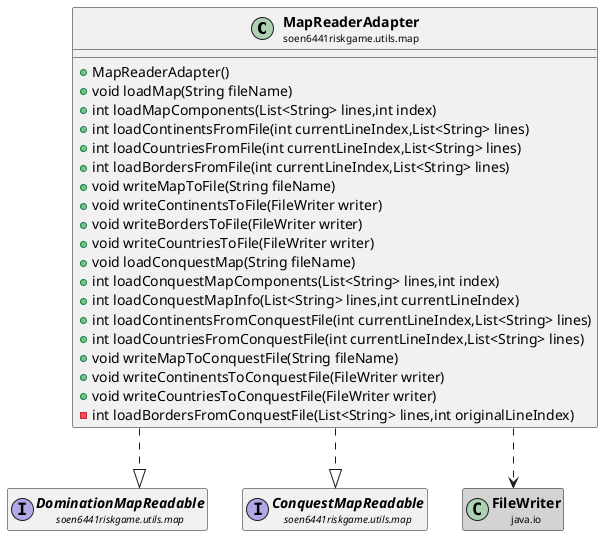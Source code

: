 @startuml

skinparam svgLinkTarget _parent
skinparam linetype ortho
set namespaceSeparator none
class "<b><size:14>MapReaderAdapter</b>\n<size:10>soen6441riskgame.utils.map" as soen6441riskgame.utils.map.MapReaderAdapter  [[../../../soen6441riskgame/utils/map/MapReaderAdapter.html{soen6441riskgame.utils.map.MapReaderAdapter}]] {
+MapReaderAdapter()
+void loadMap(String fileName)
+int loadMapComponents(List<String> lines,int index)
+int loadContinentsFromFile(int currentLineIndex,List<String> lines)
+int loadCountriesFromFile(int currentLineIndex,List<String> lines)
+int loadBordersFromFile(int currentLineIndex,List<String> lines)
+void writeMapToFile(String fileName)
+void writeContinentsToFile(FileWriter writer)
+void writeBordersToFile(FileWriter writer)
+void writeCountriesToFile(FileWriter writer)
+void loadConquestMap(String fileName)
+int loadConquestMapComponents(List<String> lines,int index)
+int loadConquestMapInfo(List<String> lines,int currentLineIndex)
+int loadContinentsFromConquestFile(int currentLineIndex,List<String> lines)
+int loadCountriesFromConquestFile(int currentLineIndex,List<String> lines)
+void writeMapToConquestFile(String fileName)
+void writeContinentsToConquestFile(FileWriter writer)
+void writeCountriesToConquestFile(FileWriter writer)
-int loadBordersFromConquestFile(List<String> lines,int originalLineIndex)
}


interface "<b><size:14>DominationMapReadable</b>\n<size:10>soen6441riskgame.utils.map" as soen6441riskgame.utils.map.DominationMapReadable  [[../../../soen6441riskgame/utils/map/DominationMapReadable.html{soen6441riskgame.utils.map.DominationMapReadable}]] {
}

hide soen6441riskgame.utils.map.DominationMapReadable fields
hide soen6441riskgame.utils.map.DominationMapReadable methods

soen6441riskgame.utils.map.MapReaderAdapter ..|> soen6441riskgame.utils.map.DominationMapReadable

interface "<b><size:14>ConquestMapReadable</b>\n<size:10>soen6441riskgame.utils.map" as soen6441riskgame.utils.map.ConquestMapReadable  [[../../../soen6441riskgame/utils/map/ConquestMapReadable.html{soen6441riskgame.utils.map.ConquestMapReadable}]] {
}

hide soen6441riskgame.utils.map.ConquestMapReadable fields
hide soen6441riskgame.utils.map.ConquestMapReadable methods

soen6441riskgame.utils.map.MapReaderAdapter ..|> soen6441riskgame.utils.map.ConquestMapReadable


class "<b><size:14>FileWriter</b>\n<size:10>java.io" as java.io.FileWriter  #lightgrey {
}

hide java.io.FileWriter fields
hide java.io.FileWriter methods

soen6441riskgame.utils.map.MapReaderAdapter ..> java.io.FileWriter


@enduml

